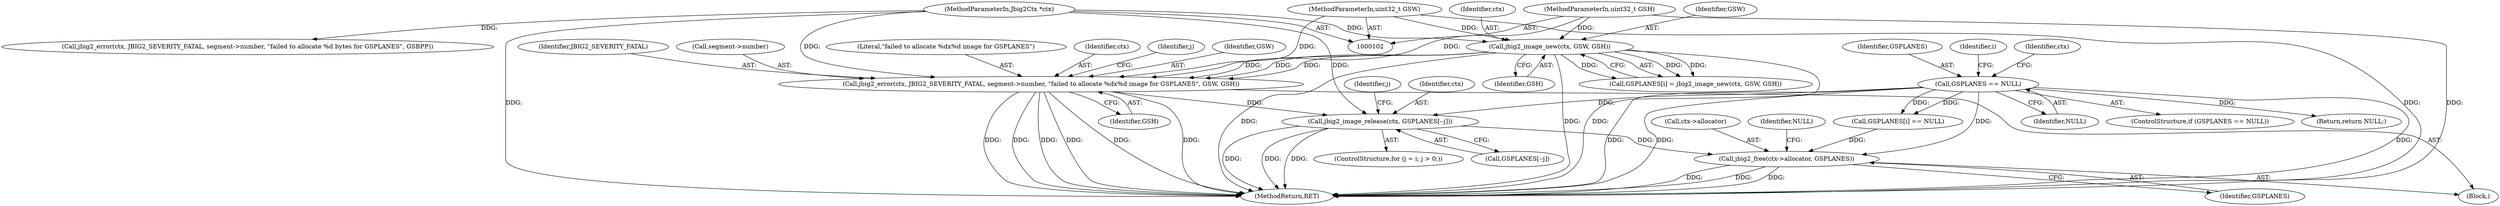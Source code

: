 digraph "0_ghostscript_e698d5c11d27212aa1098bc5b1673a3378563092_1@array" {
"1000196" [label="(Call,jbig2_image_release(ctx, GSPLANES[--j]))"];
"1000180" [label="(Call,jbig2_error(ctx, JBIG2_SEVERITY_FATAL, segment->number, \"failed to allocate %dx%d image for GSPLANES\", GSW, GSH))"];
"1000169" [label="(Call,jbig2_image_new(ctx, GSW, GSH))"];
"1000103" [label="(MethodParameterIn,Jbig2Ctx *ctx)"];
"1000108" [label="(MethodParameterIn,uint32_t GSW)"];
"1000109" [label="(MethodParameterIn,uint32_t GSH)"];
"1000141" [label="(Call,GSPLANES == NULL)"];
"1000202" [label="(Call,jbig2_free(ctx->allocator, GSPLANES))"];
"1000180" [label="(Call,jbig2_error(ctx, JBIG2_SEVERITY_FATAL, segment->number, \"failed to allocate %dx%d image for GSPLANES\", GSW, GSH))"];
"1000157" [label="(Identifier,i)"];
"1000169" [label="(Call,jbig2_image_new(ctx, GSW, GSH))"];
"1000186" [label="(Literal,\"failed to allocate %dx%d image for GSPLANES\")"];
"1000143" [label="(Identifier,NULL)"];
"1000179" [label="(Block,)"];
"1000146" [label="(Identifier,ctx)"];
"1000172" [label="(Identifier,GSH)"];
"1000145" [label="(Call,jbig2_error(ctx, JBIG2_SEVERITY_FATAL, segment->number, \"failed to allocate %d bytes for GSPLANES\", GSBPP))"];
"1000165" [label="(Call,GSPLANES[i] = jbig2_image_new(ctx, GSW, GSH))"];
"1000174" [label="(Call,GSPLANES[i] == NULL)"];
"1000196" [label="(Call,jbig2_image_release(ctx, GSPLANES[--j]))"];
"1000181" [label="(Identifier,ctx)"];
"1000188" [label="(Identifier,GSH)"];
"1000191" [label="(Identifier,j)"];
"1000189" [label="(ControlStructure,for (j = i; j > 0;))"];
"1000142" [label="(Identifier,GSPLANES)"];
"1000209" [label="(MethodReturn,RET)"];
"1000187" [label="(Identifier,GSW)"];
"1000198" [label="(Call,GSPLANES[--j])"];
"1000103" [label="(MethodParameterIn,Jbig2Ctx *ctx)"];
"1000203" [label="(Call,ctx->allocator)"];
"1000194" [label="(Identifier,j)"];
"1000170" [label="(Identifier,ctx)"];
"1000208" [label="(Identifier,NULL)"];
"1000140" [label="(ControlStructure,if (GSPLANES == NULL))"];
"1000108" [label="(MethodParameterIn,uint32_t GSW)"];
"1000141" [label="(Call,GSPLANES == NULL)"];
"1000197" [label="(Identifier,ctx)"];
"1000182" [label="(Identifier,JBIG2_SEVERITY_FATAL)"];
"1000202" [label="(Call,jbig2_free(ctx->allocator, GSPLANES))"];
"1000153" [label="(Return,return NULL;)"];
"1000171" [label="(Identifier,GSW)"];
"1000183" [label="(Call,segment->number)"];
"1000109" [label="(MethodParameterIn,uint32_t GSH)"];
"1000206" [label="(Identifier,GSPLANES)"];
"1000196" -> "1000189"  [label="AST: "];
"1000196" -> "1000198"  [label="CFG: "];
"1000197" -> "1000196"  [label="AST: "];
"1000198" -> "1000196"  [label="AST: "];
"1000194" -> "1000196"  [label="CFG: "];
"1000196" -> "1000209"  [label="DDG: "];
"1000196" -> "1000209"  [label="DDG: "];
"1000196" -> "1000209"  [label="DDG: "];
"1000180" -> "1000196"  [label="DDG: "];
"1000103" -> "1000196"  [label="DDG: "];
"1000141" -> "1000196"  [label="DDG: "];
"1000196" -> "1000202"  [label="DDG: "];
"1000180" -> "1000179"  [label="AST: "];
"1000180" -> "1000188"  [label="CFG: "];
"1000181" -> "1000180"  [label="AST: "];
"1000182" -> "1000180"  [label="AST: "];
"1000183" -> "1000180"  [label="AST: "];
"1000186" -> "1000180"  [label="AST: "];
"1000187" -> "1000180"  [label="AST: "];
"1000188" -> "1000180"  [label="AST: "];
"1000191" -> "1000180"  [label="CFG: "];
"1000180" -> "1000209"  [label="DDG: "];
"1000180" -> "1000209"  [label="DDG: "];
"1000180" -> "1000209"  [label="DDG: "];
"1000180" -> "1000209"  [label="DDG: "];
"1000180" -> "1000209"  [label="DDG: "];
"1000180" -> "1000209"  [label="DDG: "];
"1000169" -> "1000180"  [label="DDG: "];
"1000169" -> "1000180"  [label="DDG: "];
"1000169" -> "1000180"  [label="DDG: "];
"1000103" -> "1000180"  [label="DDG: "];
"1000108" -> "1000180"  [label="DDG: "];
"1000109" -> "1000180"  [label="DDG: "];
"1000169" -> "1000165"  [label="AST: "];
"1000169" -> "1000172"  [label="CFG: "];
"1000170" -> "1000169"  [label="AST: "];
"1000171" -> "1000169"  [label="AST: "];
"1000172" -> "1000169"  [label="AST: "];
"1000165" -> "1000169"  [label="CFG: "];
"1000169" -> "1000209"  [label="DDG: "];
"1000169" -> "1000209"  [label="DDG: "];
"1000169" -> "1000209"  [label="DDG: "];
"1000169" -> "1000165"  [label="DDG: "];
"1000169" -> "1000165"  [label="DDG: "];
"1000169" -> "1000165"  [label="DDG: "];
"1000103" -> "1000169"  [label="DDG: "];
"1000108" -> "1000169"  [label="DDG: "];
"1000109" -> "1000169"  [label="DDG: "];
"1000103" -> "1000102"  [label="AST: "];
"1000103" -> "1000209"  [label="DDG: "];
"1000103" -> "1000145"  [label="DDG: "];
"1000108" -> "1000102"  [label="AST: "];
"1000108" -> "1000209"  [label="DDG: "];
"1000109" -> "1000102"  [label="AST: "];
"1000109" -> "1000209"  [label="DDG: "];
"1000141" -> "1000140"  [label="AST: "];
"1000141" -> "1000143"  [label="CFG: "];
"1000142" -> "1000141"  [label="AST: "];
"1000143" -> "1000141"  [label="AST: "];
"1000146" -> "1000141"  [label="CFG: "];
"1000157" -> "1000141"  [label="CFG: "];
"1000141" -> "1000209"  [label="DDG: "];
"1000141" -> "1000209"  [label="DDG: "];
"1000141" -> "1000209"  [label="DDG: "];
"1000141" -> "1000153"  [label="DDG: "];
"1000141" -> "1000174"  [label="DDG: "];
"1000141" -> "1000174"  [label="DDG: "];
"1000141" -> "1000202"  [label="DDG: "];
"1000202" -> "1000179"  [label="AST: "];
"1000202" -> "1000206"  [label="CFG: "];
"1000203" -> "1000202"  [label="AST: "];
"1000206" -> "1000202"  [label="AST: "];
"1000208" -> "1000202"  [label="CFG: "];
"1000202" -> "1000209"  [label="DDG: "];
"1000202" -> "1000209"  [label="DDG: "];
"1000202" -> "1000209"  [label="DDG: "];
"1000174" -> "1000202"  [label="DDG: "];
}
